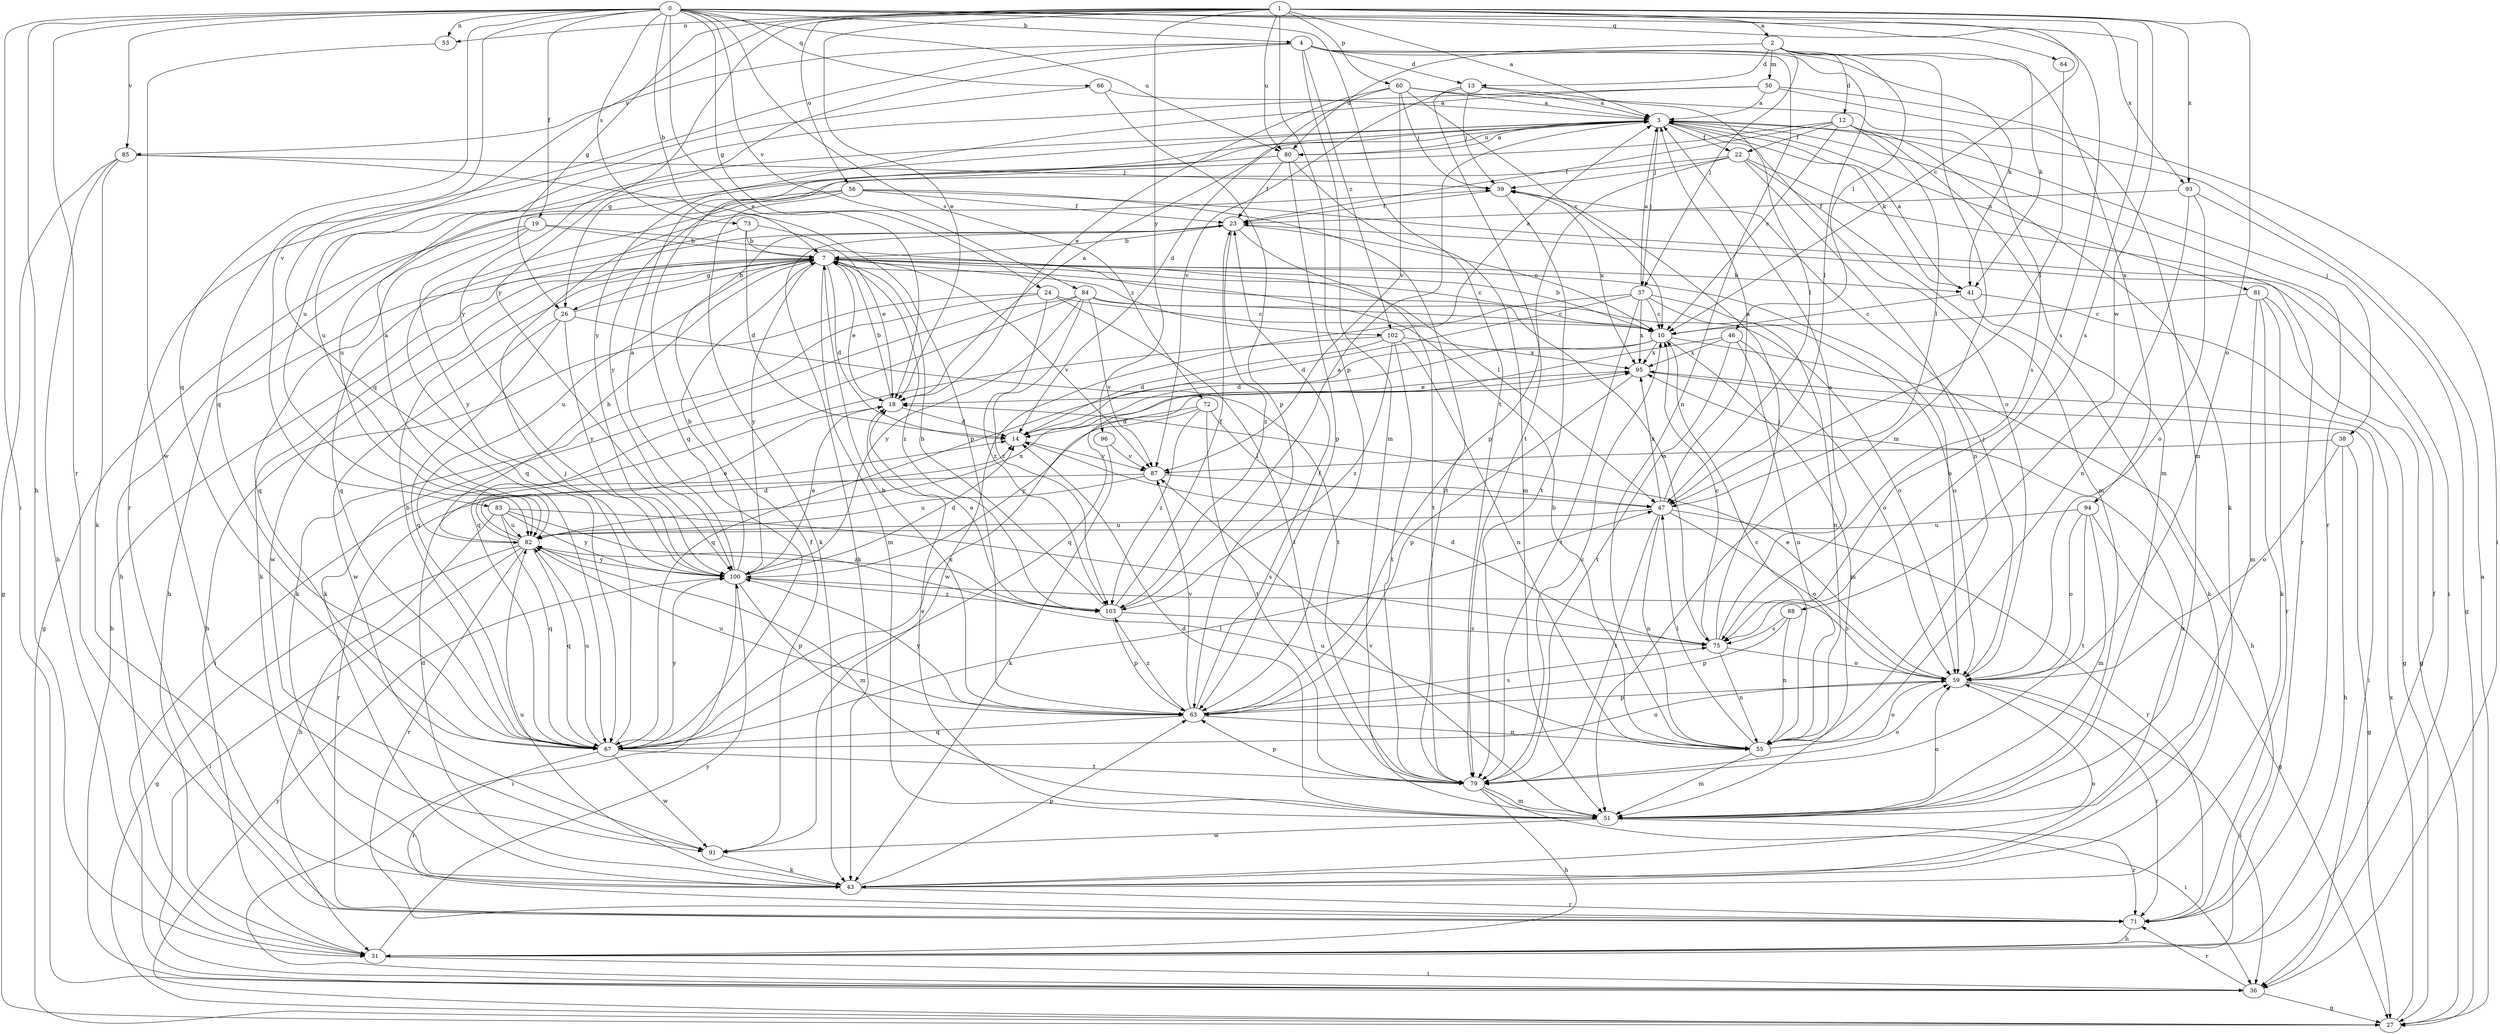 strict digraph  {
0;
1;
2;
3;
4;
7;
10;
12;
13;
14;
18;
19;
22;
23;
24;
26;
27;
31;
36;
37;
38;
39;
41;
43;
46;
47;
50;
51;
53;
55;
56;
59;
60;
63;
64;
66;
67;
71;
72;
73;
75;
79;
80;
81;
82;
83;
84;
85;
87;
88;
91;
93;
94;
95;
96;
100;
102;
103;
0 -> 4  [label=b];
0 -> 7  [label=b];
0 -> 18  [label=e];
0 -> 19  [label=f];
0 -> 24  [label=g];
0 -> 31  [label=h];
0 -> 36  [label=i];
0 -> 53  [label=n];
0 -> 64  [label=q];
0 -> 66  [label=q];
0 -> 67  [label=q];
0 -> 71  [label=r];
0 -> 72  [label=s];
0 -> 73  [label=s];
0 -> 75  [label=s];
0 -> 79  [label=t];
0 -> 80  [label=u];
0 -> 83  [label=v];
0 -> 84  [label=v];
0 -> 85  [label=v];
0 -> 93  [label=x];
1 -> 2  [label=a];
1 -> 3  [label=a];
1 -> 10  [label=c];
1 -> 18  [label=e];
1 -> 26  [label=g];
1 -> 53  [label=n];
1 -> 56  [label=o];
1 -> 59  [label=o];
1 -> 60  [label=p];
1 -> 63  [label=p];
1 -> 67  [label=q];
1 -> 75  [label=s];
1 -> 80  [label=u];
1 -> 88  [label=w];
1 -> 93  [label=x];
1 -> 96  [label=y];
1 -> 100  [label=y];
2 -> 12  [label=d];
2 -> 13  [label=d];
2 -> 37  [label=j];
2 -> 41  [label=k];
2 -> 46  [label=l];
2 -> 50  [label=m];
2 -> 51  [label=m];
2 -> 80  [label=u];
2 -> 94  [label=x];
3 -> 22  [label=f];
3 -> 26  [label=g];
3 -> 37  [label=j];
3 -> 38  [label=j];
3 -> 41  [label=k];
3 -> 59  [label=o];
3 -> 71  [label=r];
3 -> 80  [label=u];
3 -> 81  [label=u];
3 -> 82  [label=u];
4 -> 13  [label=d];
4 -> 41  [label=k];
4 -> 47  [label=l];
4 -> 51  [label=m];
4 -> 55  [label=n];
4 -> 67  [label=q];
4 -> 85  [label=v];
4 -> 100  [label=y];
4 -> 102  [label=z];
7 -> 10  [label=c];
7 -> 14  [label=d];
7 -> 18  [label=e];
7 -> 26  [label=g];
7 -> 41  [label=k];
7 -> 43  [label=k];
7 -> 51  [label=m];
7 -> 59  [label=o];
7 -> 75  [label=s];
7 -> 82  [label=u];
7 -> 87  [label=v];
7 -> 91  [label=w];
7 -> 100  [label=y];
7 -> 102  [label=z];
7 -> 103  [label=z];
10 -> 7  [label=b];
10 -> 14  [label=d];
10 -> 31  [label=h];
10 -> 51  [label=m];
10 -> 67  [label=q];
10 -> 95  [label=x];
12 -> 10  [label=c];
12 -> 22  [label=f];
12 -> 23  [label=f];
12 -> 43  [label=k];
12 -> 47  [label=l];
12 -> 51  [label=m];
12 -> 67  [label=q];
13 -> 3  [label=a];
13 -> 39  [label=j];
13 -> 47  [label=l];
13 -> 79  [label=t];
13 -> 87  [label=v];
14 -> 87  [label=v];
18 -> 3  [label=a];
18 -> 7  [label=b];
18 -> 14  [label=d];
19 -> 7  [label=b];
19 -> 27  [label=g];
19 -> 47  [label=l];
19 -> 67  [label=q];
19 -> 100  [label=y];
22 -> 39  [label=j];
22 -> 51  [label=m];
22 -> 55  [label=n];
22 -> 63  [label=p];
22 -> 71  [label=r];
22 -> 100  [label=y];
23 -> 7  [label=b];
23 -> 10  [label=c];
23 -> 31  [label=h];
23 -> 43  [label=k];
23 -> 79  [label=t];
23 -> 103  [label=z];
24 -> 10  [label=c];
24 -> 31  [label=h];
24 -> 43  [label=k];
24 -> 79  [label=t];
24 -> 103  [label=z];
26 -> 7  [label=b];
26 -> 67  [label=q];
26 -> 79  [label=t];
26 -> 91  [label=w];
26 -> 100  [label=y];
27 -> 3  [label=a];
27 -> 95  [label=x];
27 -> 100  [label=y];
31 -> 23  [label=f];
31 -> 36  [label=i];
31 -> 100  [label=y];
36 -> 7  [label=b];
36 -> 27  [label=g];
36 -> 71  [label=r];
37 -> 3  [label=a];
37 -> 10  [label=c];
37 -> 14  [label=d];
37 -> 55  [label=n];
37 -> 59  [label=o];
37 -> 79  [label=t];
37 -> 91  [label=w];
37 -> 95  [label=x];
38 -> 27  [label=g];
38 -> 31  [label=h];
38 -> 59  [label=o];
38 -> 87  [label=v];
39 -> 23  [label=f];
39 -> 79  [label=t];
39 -> 95  [label=x];
41 -> 3  [label=a];
41 -> 10  [label=c];
41 -> 27  [label=g];
41 -> 43  [label=k];
43 -> 14  [label=d];
43 -> 59  [label=o];
43 -> 63  [label=p];
43 -> 71  [label=r];
43 -> 82  [label=u];
43 -> 95  [label=x];
46 -> 55  [label=n];
46 -> 59  [label=o];
46 -> 67  [label=q];
46 -> 79  [label=t];
46 -> 95  [label=x];
47 -> 3  [label=a];
47 -> 55  [label=n];
47 -> 59  [label=o];
47 -> 71  [label=r];
47 -> 79  [label=t];
47 -> 82  [label=u];
47 -> 95  [label=x];
50 -> 3  [label=a];
50 -> 36  [label=i];
50 -> 51  [label=m];
50 -> 82  [label=u];
50 -> 100  [label=y];
51 -> 14  [label=d];
51 -> 18  [label=e];
51 -> 59  [label=o];
51 -> 71  [label=r];
51 -> 87  [label=v];
51 -> 91  [label=w];
53 -> 91  [label=w];
55 -> 7  [label=b];
55 -> 10  [label=c];
55 -> 47  [label=l];
55 -> 51  [label=m];
55 -> 59  [label=o];
55 -> 82  [label=u];
56 -> 23  [label=f];
56 -> 31  [label=h];
56 -> 36  [label=i];
56 -> 43  [label=k];
56 -> 67  [label=q];
56 -> 79  [label=t];
59 -> 18  [label=e];
59 -> 36  [label=i];
59 -> 39  [label=j];
59 -> 63  [label=p];
59 -> 71  [label=r];
60 -> 3  [label=a];
60 -> 10  [label=c];
60 -> 14  [label=d];
60 -> 18  [label=e];
60 -> 39  [label=j];
60 -> 75  [label=s];
60 -> 87  [label=v];
63 -> 7  [label=b];
63 -> 23  [label=f];
63 -> 55  [label=n];
63 -> 67  [label=q];
63 -> 75  [label=s];
63 -> 82  [label=u];
63 -> 87  [label=v];
63 -> 100  [label=y];
63 -> 103  [label=z];
64 -> 47  [label=l];
66 -> 3  [label=a];
66 -> 63  [label=p];
66 -> 71  [label=r];
67 -> 7  [label=b];
67 -> 39  [label=j];
67 -> 47  [label=l];
67 -> 59  [label=o];
67 -> 71  [label=r];
67 -> 79  [label=t];
67 -> 82  [label=u];
67 -> 91  [label=w];
67 -> 95  [label=x];
67 -> 100  [label=y];
71 -> 31  [label=h];
72 -> 14  [label=d];
72 -> 47  [label=l];
72 -> 79  [label=t];
72 -> 100  [label=y];
72 -> 103  [label=z];
73 -> 7  [label=b];
73 -> 14  [label=d];
73 -> 18  [label=e];
73 -> 67  [label=q];
75 -> 3  [label=a];
75 -> 10  [label=c];
75 -> 14  [label=d];
75 -> 39  [label=j];
75 -> 55  [label=n];
75 -> 59  [label=o];
79 -> 10  [label=c];
79 -> 31  [label=h];
79 -> 36  [label=i];
79 -> 51  [label=m];
79 -> 59  [label=o];
79 -> 63  [label=p];
80 -> 3  [label=a];
80 -> 23  [label=f];
80 -> 51  [label=m];
80 -> 63  [label=p];
80 -> 82  [label=u];
81 -> 10  [label=c];
81 -> 27  [label=g];
81 -> 43  [label=k];
81 -> 51  [label=m];
81 -> 71  [label=r];
82 -> 3  [label=a];
82 -> 7  [label=b];
82 -> 14  [label=d];
82 -> 18  [label=e];
82 -> 27  [label=g];
82 -> 36  [label=i];
82 -> 51  [label=m];
82 -> 67  [label=q];
82 -> 71  [label=r];
82 -> 95  [label=x];
82 -> 100  [label=y];
83 -> 31  [label=h];
83 -> 67  [label=q];
83 -> 75  [label=s];
83 -> 82  [label=u];
83 -> 100  [label=y];
83 -> 103  [label=z];
84 -> 10  [label=c];
84 -> 43  [label=k];
84 -> 59  [label=o];
84 -> 67  [label=q];
84 -> 87  [label=v];
84 -> 100  [label=y];
84 -> 103  [label=z];
85 -> 27  [label=g];
85 -> 31  [label=h];
85 -> 39  [label=j];
85 -> 43  [label=k];
85 -> 63  [label=p];
87 -> 47  [label=l];
87 -> 71  [label=r];
87 -> 82  [label=u];
88 -> 55  [label=n];
88 -> 63  [label=p];
88 -> 75  [label=s];
91 -> 23  [label=f];
91 -> 43  [label=k];
93 -> 23  [label=f];
93 -> 27  [label=g];
93 -> 55  [label=n];
93 -> 59  [label=o];
94 -> 27  [label=g];
94 -> 51  [label=m];
94 -> 59  [label=o];
94 -> 79  [label=t];
94 -> 82  [label=u];
95 -> 18  [label=e];
95 -> 36  [label=i];
95 -> 63  [label=p];
96 -> 43  [label=k];
96 -> 87  [label=v];
100 -> 3  [label=a];
100 -> 7  [label=b];
100 -> 14  [label=d];
100 -> 18  [label=e];
100 -> 36  [label=i];
100 -> 59  [label=o];
100 -> 63  [label=p];
100 -> 103  [label=z];
102 -> 3  [label=a];
102 -> 14  [label=d];
102 -> 36  [label=i];
102 -> 55  [label=n];
102 -> 79  [label=t];
102 -> 95  [label=x];
102 -> 103  [label=z];
103 -> 3  [label=a];
103 -> 7  [label=b];
103 -> 18  [label=e];
103 -> 23  [label=f];
103 -> 63  [label=p];
103 -> 75  [label=s];
}
